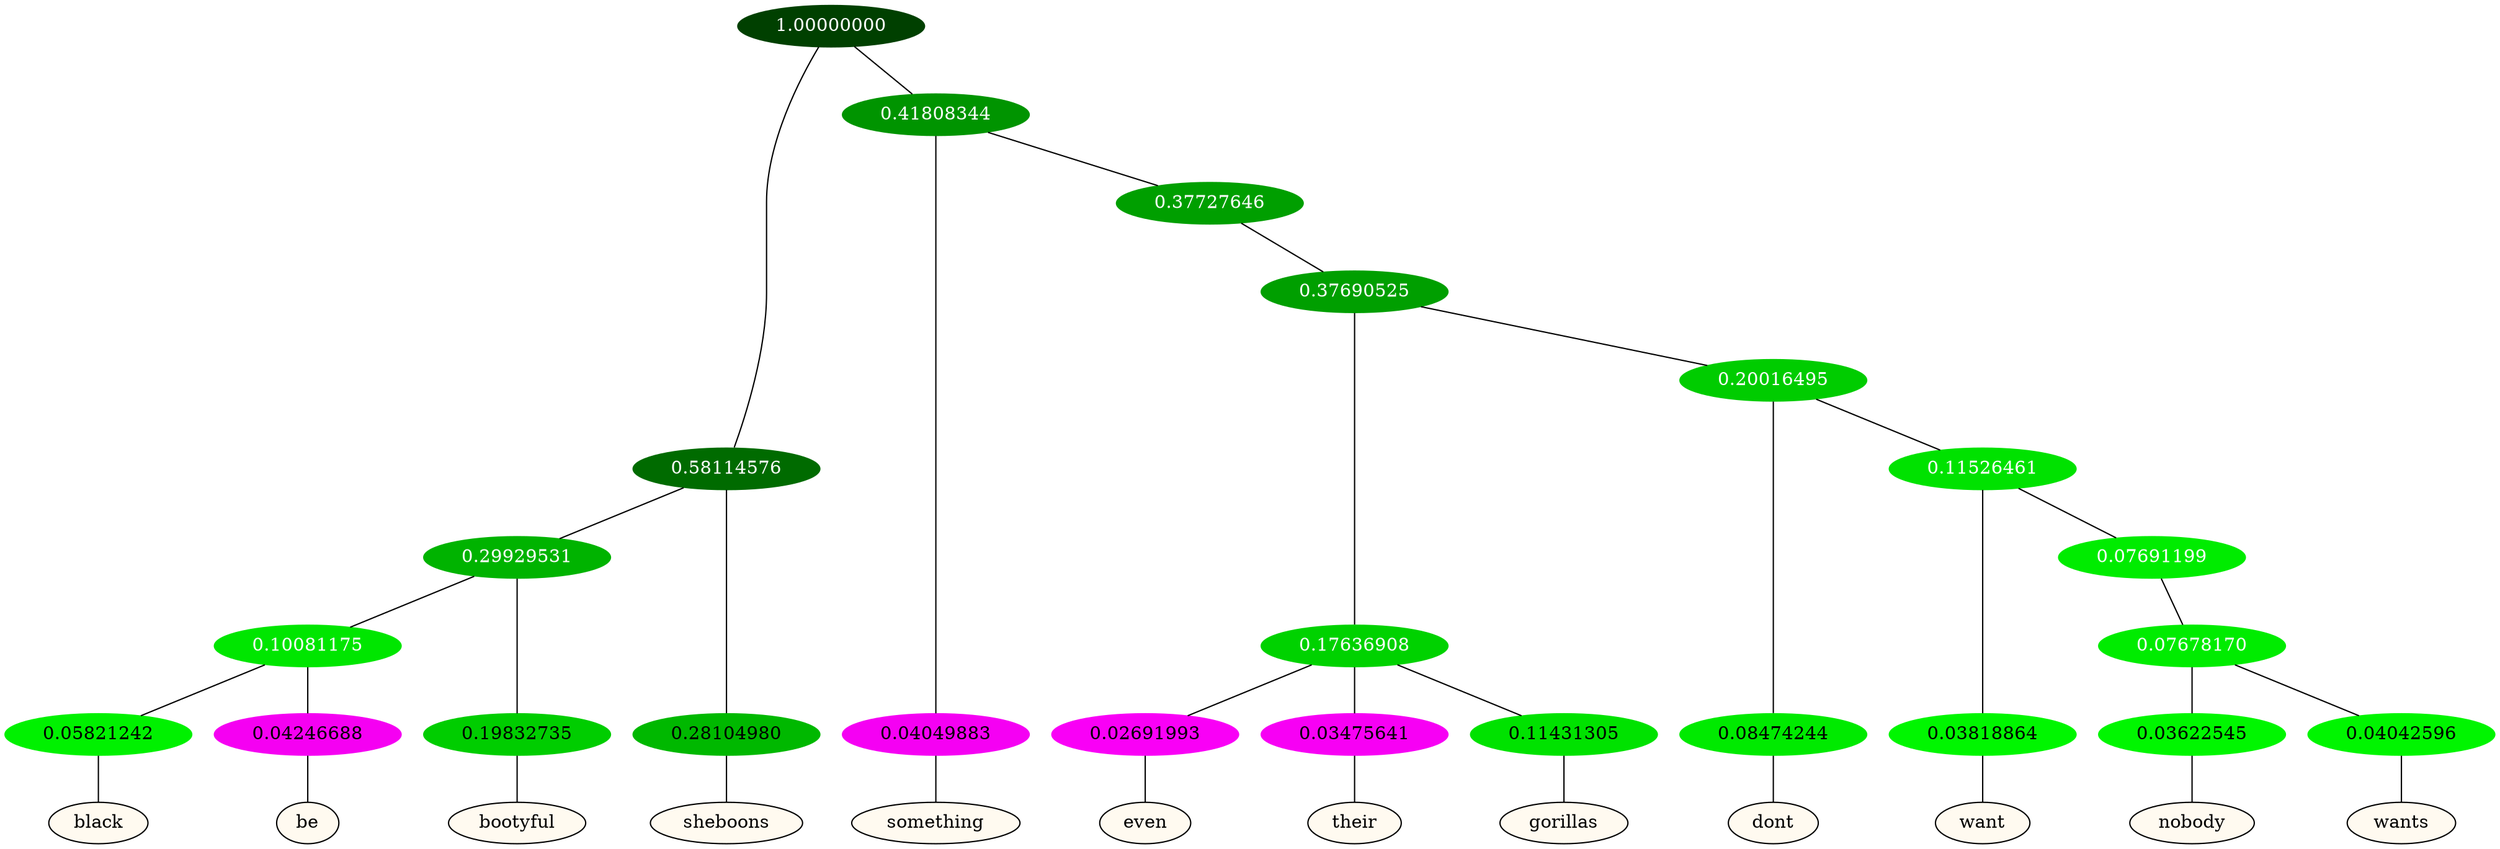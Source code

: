 graph {
	node [format=png height=0.15 nodesep=0.001 ordering=out overlap=prism overlap_scaling=0.01 ranksep=0.001 ratio=0.2 style=filled width=0.15]
	{
		rank=same
		a_w_10 [label=black color=black fillcolor=floralwhite style="filled,solid"]
		a_w_11 [label=be color=black fillcolor=floralwhite style="filled,solid"]
		a_w_8 [label=bootyful color=black fillcolor=floralwhite style="filled,solid"]
		a_w_4 [label=sheboons color=black fillcolor=floralwhite style="filled,solid"]
		a_w_5 [label=something color=black fillcolor=floralwhite style="filled,solid"]
		a_w_14 [label=even color=black fillcolor=floralwhite style="filled,solid"]
		a_w_15 [label=their color=black fillcolor=floralwhite style="filled,solid"]
		a_w_16 [label=gorillas color=black fillcolor=floralwhite style="filled,solid"]
		a_w_17 [label=dont color=black fillcolor=floralwhite style="filled,solid"]
		a_w_19 [label=want color=black fillcolor=floralwhite style="filled,solid"]
		a_w_22 [label=nobody color=black fillcolor=floralwhite style="filled,solid"]
		a_w_23 [label=wants color=black fillcolor=floralwhite style="filled,solid"]
	}
	a_n_10 -- a_w_10
	a_n_11 -- a_w_11
	a_n_8 -- a_w_8
	a_n_4 -- a_w_4
	a_n_5 -- a_w_5
	a_n_14 -- a_w_14
	a_n_15 -- a_w_15
	a_n_16 -- a_w_16
	a_n_17 -- a_w_17
	a_n_19 -- a_w_19
	a_n_22 -- a_w_22
	a_n_23 -- a_w_23
	{
		rank=same
		a_n_10 [label=0.05821242 color="0.334 1.000 0.942" fontcolor=black]
		a_n_11 [label=0.04246688 color="0.835 1.000 0.958" fontcolor=black]
		a_n_8 [label=0.19832735 color="0.334 1.000 0.802" fontcolor=black]
		a_n_4 [label=0.28104980 color="0.334 1.000 0.719" fontcolor=black]
		a_n_5 [label=0.04049883 color="0.835 1.000 0.960" fontcolor=black]
		a_n_14 [label=0.02691993 color="0.835 1.000 0.973" fontcolor=black]
		a_n_15 [label=0.03475641 color="0.835 1.000 0.965" fontcolor=black]
		a_n_16 [label=0.11431305 color="0.334 1.000 0.886" fontcolor=black]
		a_n_17 [label=0.08474244 color="0.334 1.000 0.915" fontcolor=black]
		a_n_19 [label=0.03818864 color="0.334 1.000 0.962" fontcolor=black]
		a_n_22 [label=0.03622545 color="0.334 1.000 0.964" fontcolor=black]
		a_n_23 [label=0.04042596 color="0.334 1.000 0.960" fontcolor=black]
	}
	a_n_0 [label=1.00000000 color="0.334 1.000 0.250" fontcolor=grey99]
	a_n_1 [label=0.58114576 color="0.334 1.000 0.419" fontcolor=grey99]
	a_n_0 -- a_n_1
	a_n_2 [label=0.41808344 color="0.334 1.000 0.582" fontcolor=grey99]
	a_n_0 -- a_n_2
	a_n_3 [label=0.29929531 color="0.334 1.000 0.701" fontcolor=grey99]
	a_n_1 -- a_n_3
	a_n_1 -- a_n_4
	a_n_2 -- a_n_5
	a_n_6 [label=0.37727646 color="0.334 1.000 0.623" fontcolor=grey99]
	a_n_2 -- a_n_6
	a_n_7 [label=0.10081175 color="0.334 1.000 0.899" fontcolor=grey99]
	a_n_3 -- a_n_7
	a_n_3 -- a_n_8
	a_n_9 [label=0.37690525 color="0.334 1.000 0.623" fontcolor=grey99]
	a_n_6 -- a_n_9
	a_n_7 -- a_n_10
	a_n_7 -- a_n_11
	a_n_12 [label=0.17636908 color="0.334 1.000 0.824" fontcolor=grey99]
	a_n_9 -- a_n_12
	a_n_13 [label=0.20016495 color="0.334 1.000 0.800" fontcolor=grey99]
	a_n_9 -- a_n_13
	a_n_12 -- a_n_14
	a_n_12 -- a_n_15
	a_n_12 -- a_n_16
	a_n_13 -- a_n_17
	a_n_18 [label=0.11526461 color="0.334 1.000 0.885" fontcolor=grey99]
	a_n_13 -- a_n_18
	a_n_18 -- a_n_19
	a_n_20 [label=0.07691199 color="0.334 1.000 0.923" fontcolor=grey99]
	a_n_18 -- a_n_20
	a_n_21 [label=0.07678170 color="0.334 1.000 0.923" fontcolor=grey99]
	a_n_20 -- a_n_21
	a_n_21 -- a_n_22
	a_n_21 -- a_n_23
}
